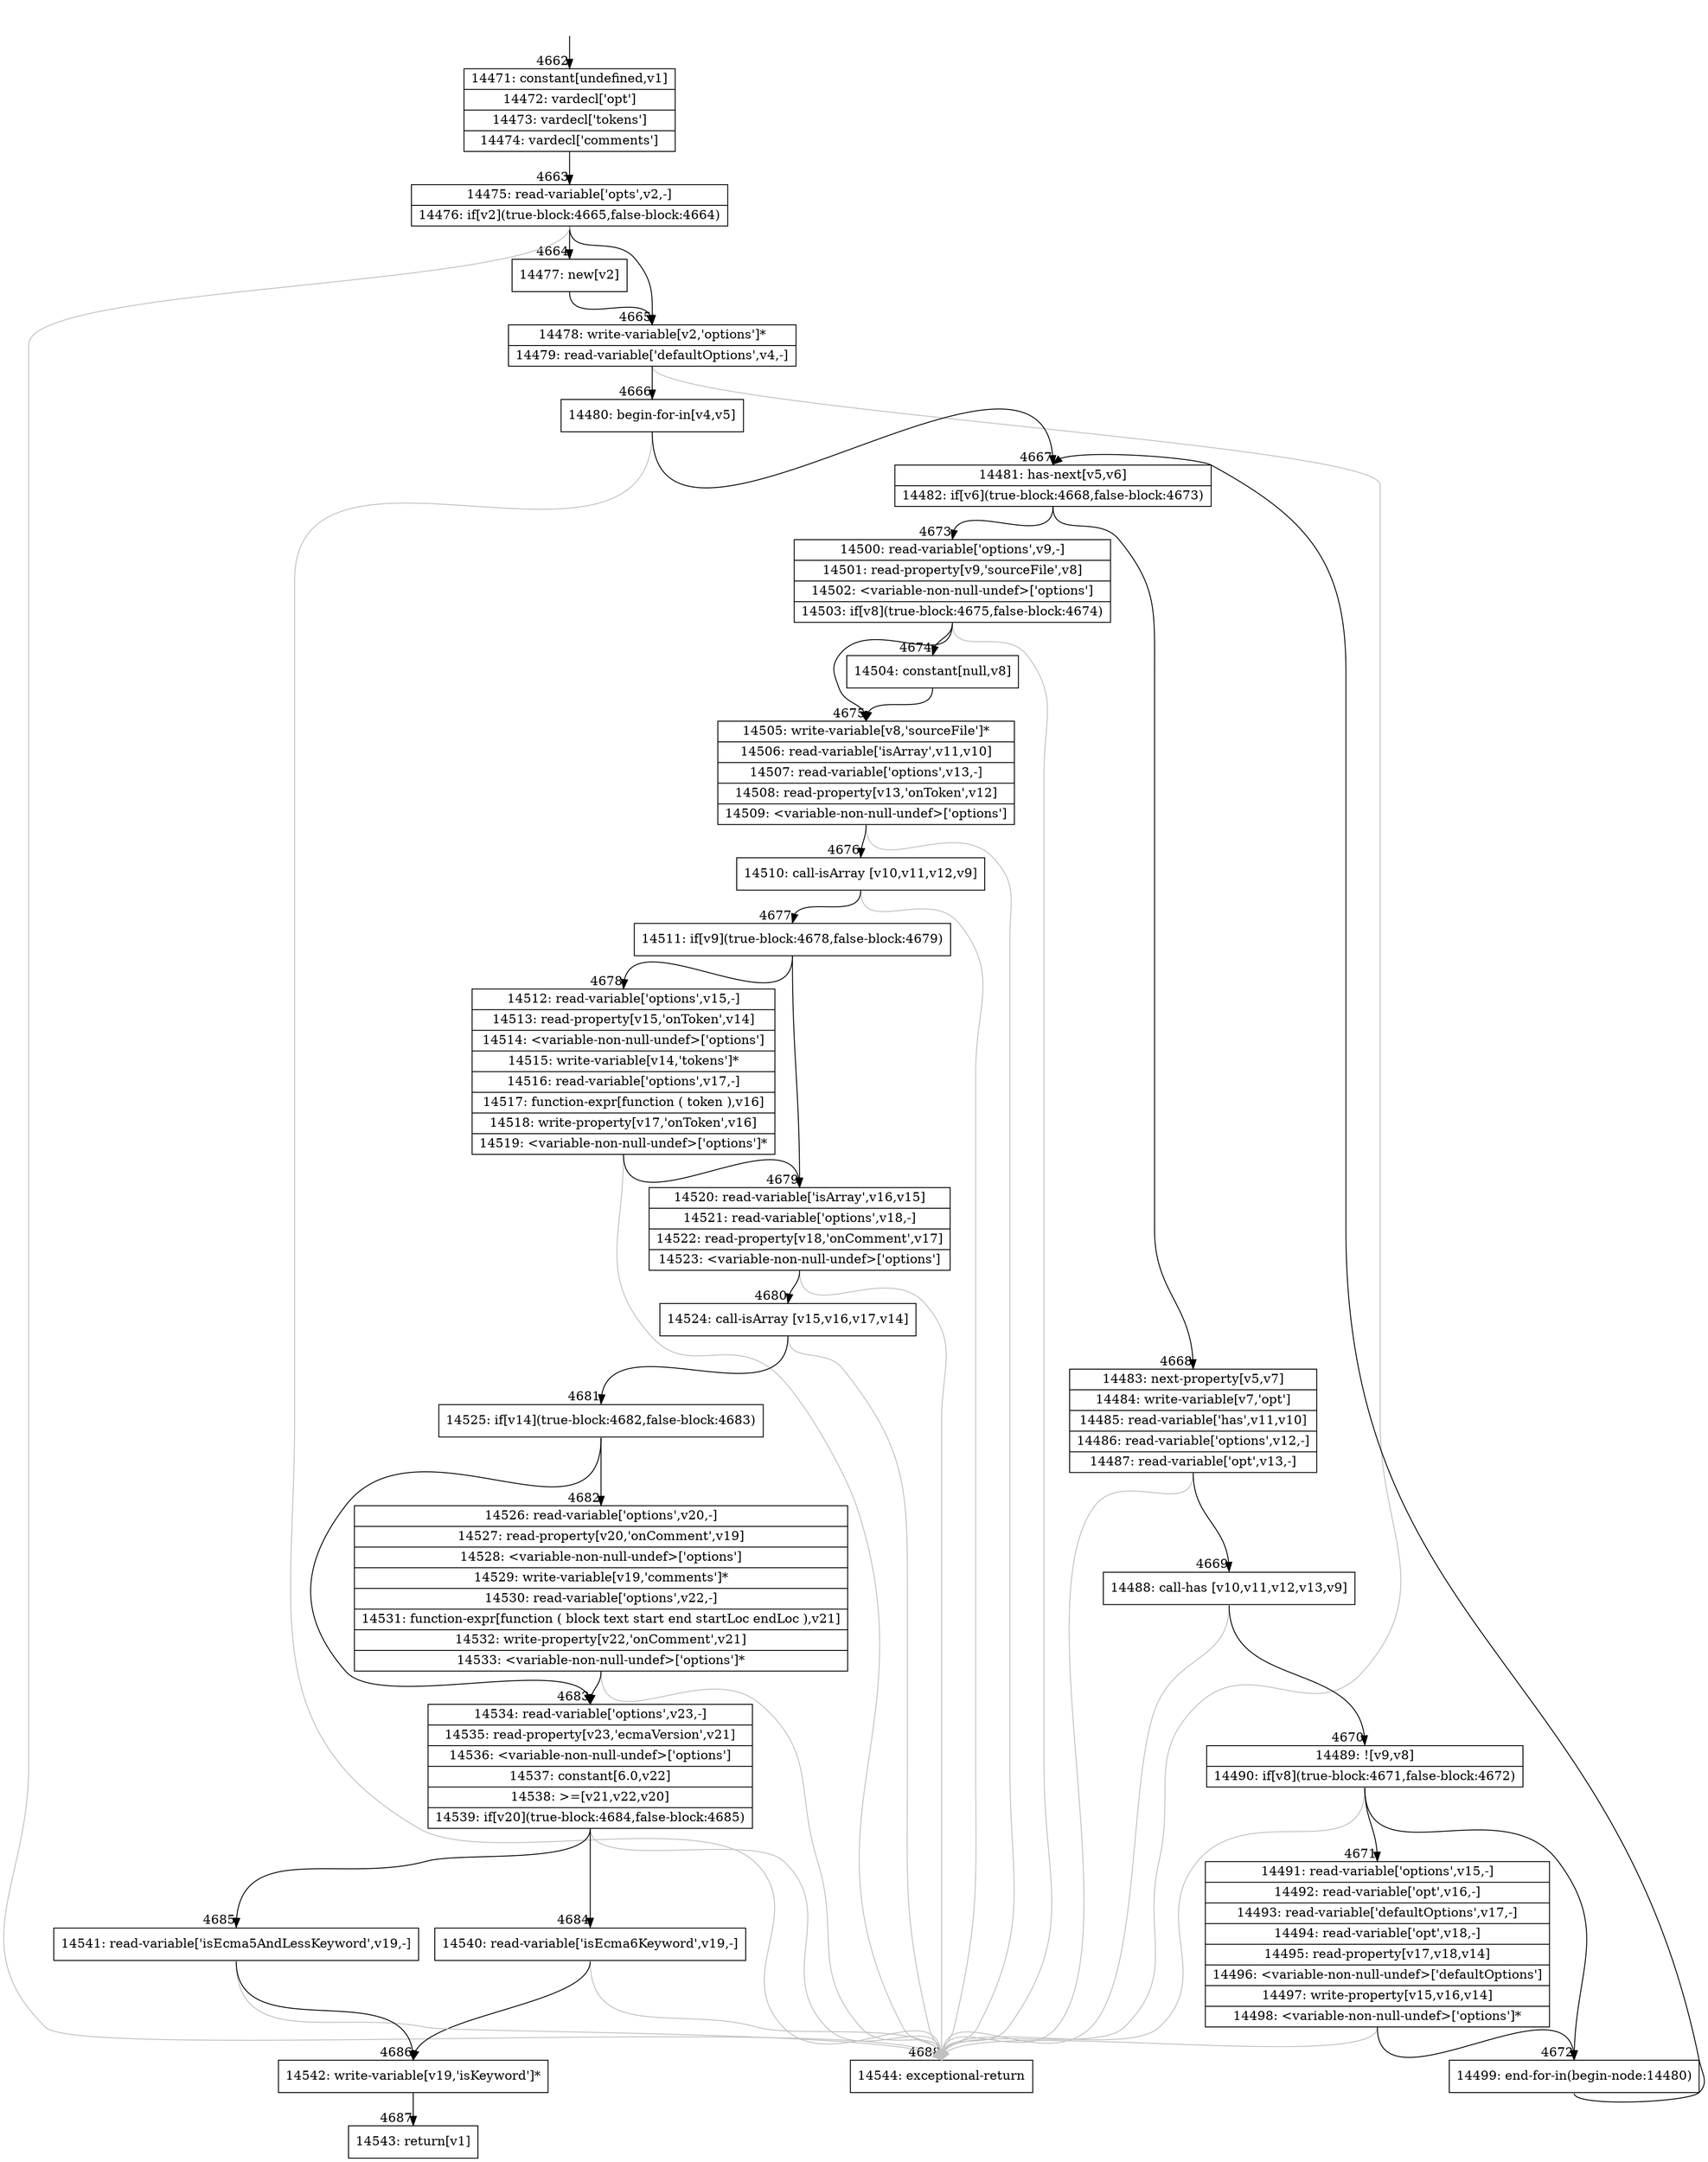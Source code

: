digraph {
rankdir="TD"
BB_entry285[shape=none,label=""];
BB_entry285 -> BB4662 [tailport=s, headport=n, headlabel="    4662"]
BB4662 [shape=record label="{14471: constant[undefined,v1]|14472: vardecl['opt']|14473: vardecl['tokens']|14474: vardecl['comments']}" ] 
BB4662 -> BB4663 [tailport=s, headport=n, headlabel="      4663"]
BB4663 [shape=record label="{14475: read-variable['opts',v2,-]|14476: if[v2](true-block:4665,false-block:4664)}" ] 
BB4663 -> BB4665 [tailport=s, headport=n, headlabel="      4665"]
BB4663 -> BB4664 [tailport=s, headport=n, headlabel="      4664"]
BB4663 -> BB4688 [tailport=s, headport=n, color=gray, headlabel="      4688"]
BB4664 [shape=record label="{14477: new[v2]}" ] 
BB4664 -> BB4665 [tailport=s, headport=n]
BB4665 [shape=record label="{14478: write-variable[v2,'options']*|14479: read-variable['defaultOptions',v4,-]}" ] 
BB4665 -> BB4666 [tailport=s, headport=n, headlabel="      4666"]
BB4665 -> BB4688 [tailport=s, headport=n, color=gray]
BB4666 [shape=record label="{14480: begin-for-in[v4,v5]}" ] 
BB4666 -> BB4667 [tailport=s, headport=n, headlabel="      4667"]
BB4666 -> BB4688 [tailport=s, headport=n, color=gray]
BB4667 [shape=record label="{14481: has-next[v5,v6]|14482: if[v6](true-block:4668,false-block:4673)}" ] 
BB4667 -> BB4668 [tailport=s, headport=n, headlabel="      4668"]
BB4667 -> BB4673 [tailport=s, headport=n, headlabel="      4673"]
BB4668 [shape=record label="{14483: next-property[v5,v7]|14484: write-variable[v7,'opt']|14485: read-variable['has',v11,v10]|14486: read-variable['options',v12,-]|14487: read-variable['opt',v13,-]}" ] 
BB4668 -> BB4669 [tailport=s, headport=n, headlabel="      4669"]
BB4668 -> BB4688 [tailport=s, headport=n, color=gray]
BB4669 [shape=record label="{14488: call-has [v10,v11,v12,v13,v9]}" ] 
BB4669 -> BB4670 [tailport=s, headport=n, headlabel="      4670"]
BB4669 -> BB4688 [tailport=s, headport=n, color=gray]
BB4670 [shape=record label="{14489: ![v9,v8]|14490: if[v8](true-block:4671,false-block:4672)}" ] 
BB4670 -> BB4671 [tailport=s, headport=n, headlabel="      4671"]
BB4670 -> BB4672 [tailport=s, headport=n, headlabel="      4672"]
BB4670 -> BB4688 [tailport=s, headport=n, color=gray]
BB4671 [shape=record label="{14491: read-variable['options',v15,-]|14492: read-variable['opt',v16,-]|14493: read-variable['defaultOptions',v17,-]|14494: read-variable['opt',v18,-]|14495: read-property[v17,v18,v14]|14496: \<variable-non-null-undef\>['defaultOptions']|14497: write-property[v15,v16,v14]|14498: \<variable-non-null-undef\>['options']*}" ] 
BB4671 -> BB4672 [tailport=s, headport=n]
BB4671 -> BB4688 [tailport=s, headport=n, color=gray]
BB4672 [shape=record label="{14499: end-for-in(begin-node:14480)}" ] 
BB4672 -> BB4667 [tailport=s, headport=n]
BB4673 [shape=record label="{14500: read-variable['options',v9,-]|14501: read-property[v9,'sourceFile',v8]|14502: \<variable-non-null-undef\>['options']|14503: if[v8](true-block:4675,false-block:4674)}" ] 
BB4673 -> BB4675 [tailport=s, headport=n, headlabel="      4675"]
BB4673 -> BB4674 [tailport=s, headport=n, headlabel="      4674"]
BB4673 -> BB4688 [tailport=s, headport=n, color=gray]
BB4674 [shape=record label="{14504: constant[null,v8]}" ] 
BB4674 -> BB4675 [tailport=s, headport=n]
BB4675 [shape=record label="{14505: write-variable[v8,'sourceFile']*|14506: read-variable['isArray',v11,v10]|14507: read-variable['options',v13,-]|14508: read-property[v13,'onToken',v12]|14509: \<variable-non-null-undef\>['options']}" ] 
BB4675 -> BB4676 [tailport=s, headport=n, headlabel="      4676"]
BB4675 -> BB4688 [tailport=s, headport=n, color=gray]
BB4676 [shape=record label="{14510: call-isArray [v10,v11,v12,v9]}" ] 
BB4676 -> BB4677 [tailport=s, headport=n, headlabel="      4677"]
BB4676 -> BB4688 [tailport=s, headport=n, color=gray]
BB4677 [shape=record label="{14511: if[v9](true-block:4678,false-block:4679)}" ] 
BB4677 -> BB4678 [tailport=s, headport=n, headlabel="      4678"]
BB4677 -> BB4679 [tailport=s, headport=n, headlabel="      4679"]
BB4678 [shape=record label="{14512: read-variable['options',v15,-]|14513: read-property[v15,'onToken',v14]|14514: \<variable-non-null-undef\>['options']|14515: write-variable[v14,'tokens']*|14516: read-variable['options',v17,-]|14517: function-expr[function ( token ),v16]|14518: write-property[v17,'onToken',v16]|14519: \<variable-non-null-undef\>['options']*}" ] 
BB4678 -> BB4679 [tailport=s, headport=n]
BB4678 -> BB4688 [tailport=s, headport=n, color=gray]
BB4679 [shape=record label="{14520: read-variable['isArray',v16,v15]|14521: read-variable['options',v18,-]|14522: read-property[v18,'onComment',v17]|14523: \<variable-non-null-undef\>['options']}" ] 
BB4679 -> BB4680 [tailport=s, headport=n, headlabel="      4680"]
BB4679 -> BB4688 [tailport=s, headport=n, color=gray]
BB4680 [shape=record label="{14524: call-isArray [v15,v16,v17,v14]}" ] 
BB4680 -> BB4681 [tailport=s, headport=n, headlabel="      4681"]
BB4680 -> BB4688 [tailport=s, headport=n, color=gray]
BB4681 [shape=record label="{14525: if[v14](true-block:4682,false-block:4683)}" ] 
BB4681 -> BB4682 [tailport=s, headport=n, headlabel="      4682"]
BB4681 -> BB4683 [tailport=s, headport=n, headlabel="      4683"]
BB4682 [shape=record label="{14526: read-variable['options',v20,-]|14527: read-property[v20,'onComment',v19]|14528: \<variable-non-null-undef\>['options']|14529: write-variable[v19,'comments']*|14530: read-variable['options',v22,-]|14531: function-expr[function ( block text start end startLoc endLoc ),v21]|14532: write-property[v22,'onComment',v21]|14533: \<variable-non-null-undef\>['options']*}" ] 
BB4682 -> BB4683 [tailport=s, headport=n]
BB4682 -> BB4688 [tailport=s, headport=n, color=gray]
BB4683 [shape=record label="{14534: read-variable['options',v23,-]|14535: read-property[v23,'ecmaVersion',v21]|14536: \<variable-non-null-undef\>['options']|14537: constant[6.0,v22]|14538: \>=[v21,v22,v20]|14539: if[v20](true-block:4684,false-block:4685)}" ] 
BB4683 -> BB4684 [tailport=s, headport=n, headlabel="      4684"]
BB4683 -> BB4685 [tailport=s, headport=n, headlabel="      4685"]
BB4683 -> BB4688 [tailport=s, headport=n, color=gray]
BB4684 [shape=record label="{14540: read-variable['isEcma6Keyword',v19,-]}" ] 
BB4684 -> BB4686 [tailport=s, headport=n, headlabel="      4686"]
BB4684 -> BB4688 [tailport=s, headport=n, color=gray]
BB4685 [shape=record label="{14541: read-variable['isEcma5AndLessKeyword',v19,-]}" ] 
BB4685 -> BB4686 [tailport=s, headport=n]
BB4685 -> BB4688 [tailport=s, headport=n, color=gray]
BB4686 [shape=record label="{14542: write-variable[v19,'isKeyword']*}" ] 
BB4686 -> BB4687 [tailport=s, headport=n, headlabel="      4687"]
BB4687 [shape=record label="{14543: return[v1]}" ] 
BB4688 [shape=record label="{14544: exceptional-return}" ] 
//#$~ 4706
}
